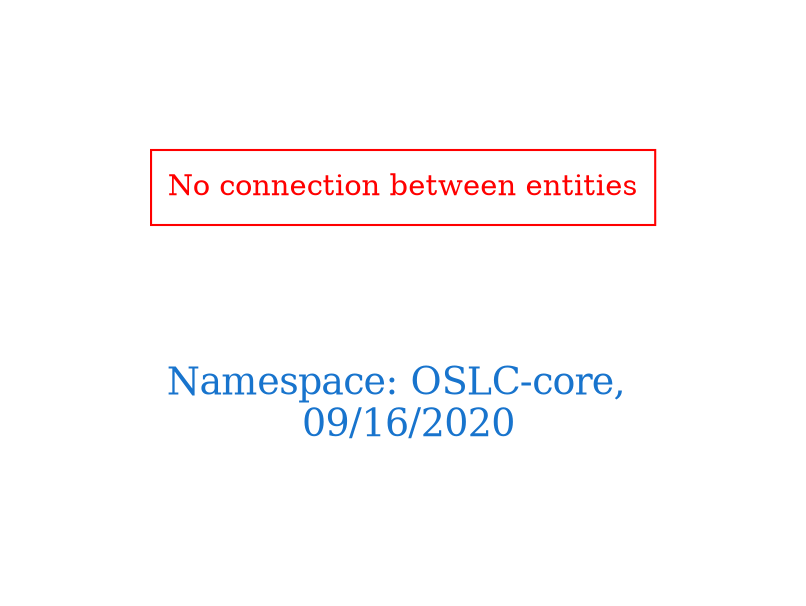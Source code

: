 digraph OGIT_ontology {
 graph [ rankdir= LR,pad=1 
fontsize = 18,
fontcolor= dodgerblue3,label = "\n\n\nNamespace: OSLC-core, \n 09/16/2020"];
node[shape=polygon];
edge [  color="gray81"];

"No connection between entities" [fontcolor = "red",color="red", shape="polygon"]
}
